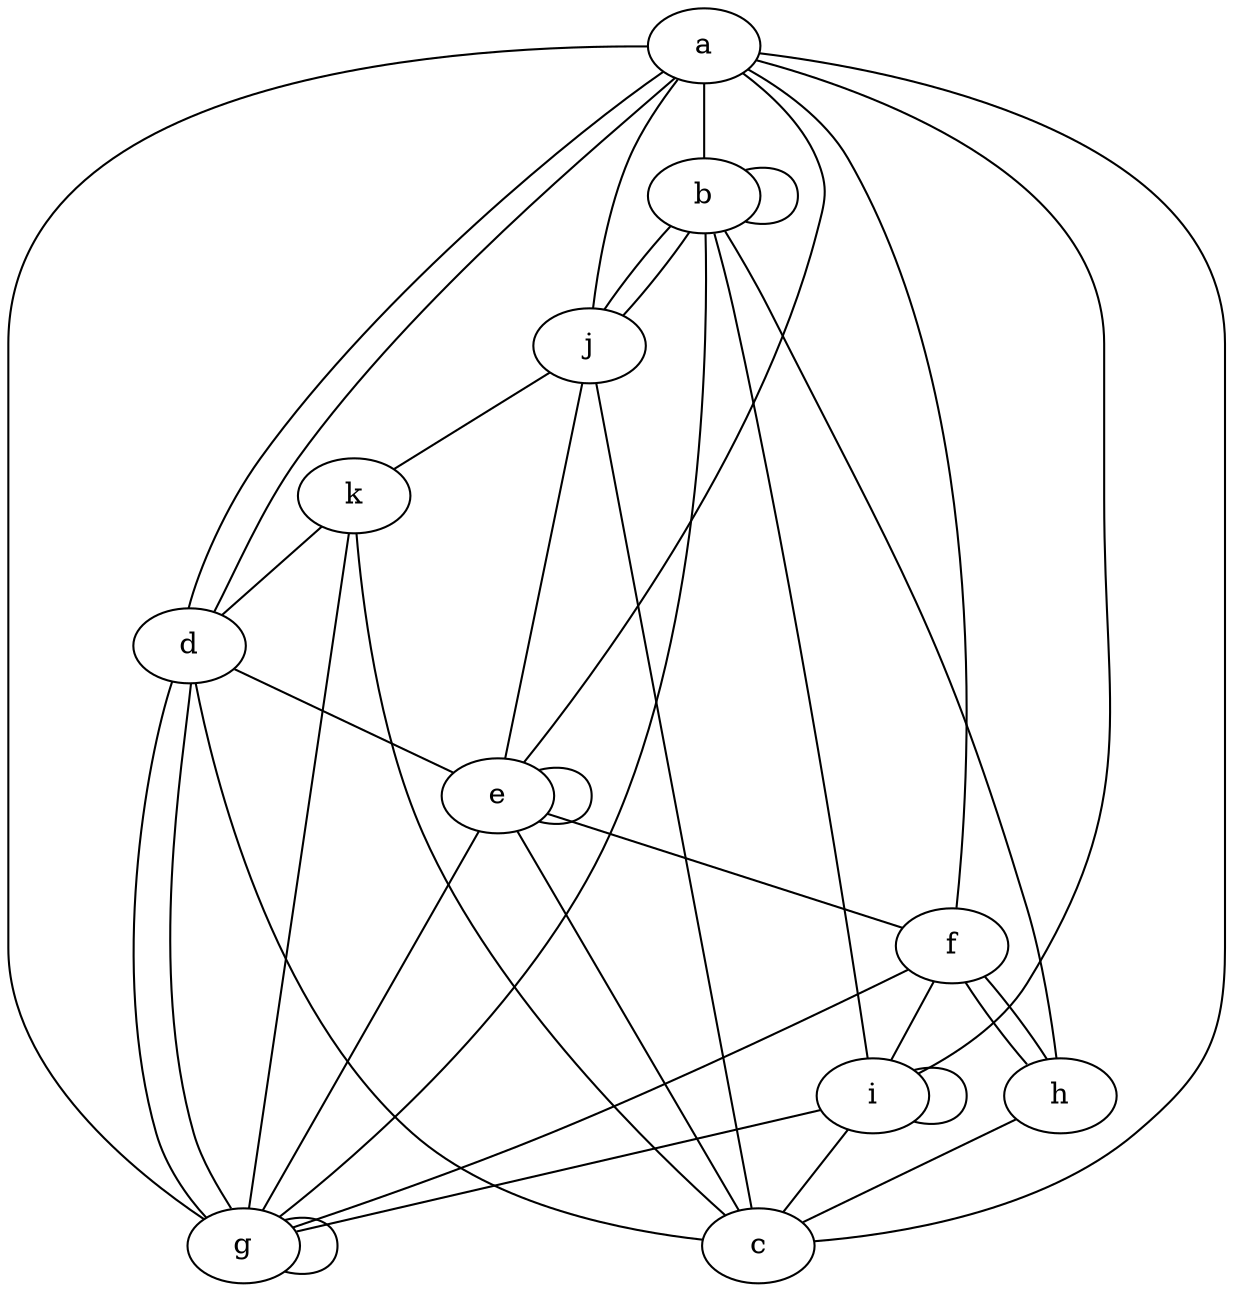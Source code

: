 graph G {
  a [ label="a" ];
  b [ label="b" ];
  d [ label="d" ];
  g [ label="g" ];
  e [ label="e" ];
  j [ label="j" ];
  i [ label="i" ];
  c [ label="c" ];
  f [ label="f" ];
  h [ label="h" ];
  k [ label="k" ];
  a -- b [ label="" ];
  a -- d [ label="" ];
  a -- g [ label="" ];
  a -- e [ label="" ];
  b -- b [ label="" ];
  b -- j [ label="" ];
  b -- i [ label="" ];
  c -- a [ label="" ];
  c -- d [ label="" ];
  d -- a [ label="" ];
  d -- e [ label="" ];
  d -- g [ label="" ];
  e -- j [ label="" ];
  e -- c [ label="" ];
  e -- e [ label="" ];
  e -- f [ label="" ];
  f -- a [ label="" ];
  f -- g [ label="" ];
  f -- h [ label="" ];
  f -- i [ label="" ];
  g -- g [ label="" ];
  g -- e [ label="" ];
  g -- b [ label="" ];
  g -- d [ label="" ];
  h -- b [ label="" ];
  h -- c [ label="" ];
  h -- f [ label="" ];
  i -- a [ label="" ];
  i -- c [ label="" ];
  i -- i [ label="" ];
  i -- g [ label="" ];
  j -- k [ label="" ];
  j -- c [ label="" ];
  j -- a [ label="" ];
  j -- b [ label="" ];
  k -- c [ label="" ];
  k -- g [ label="" ];
  k -- d [ label="" ];
}

